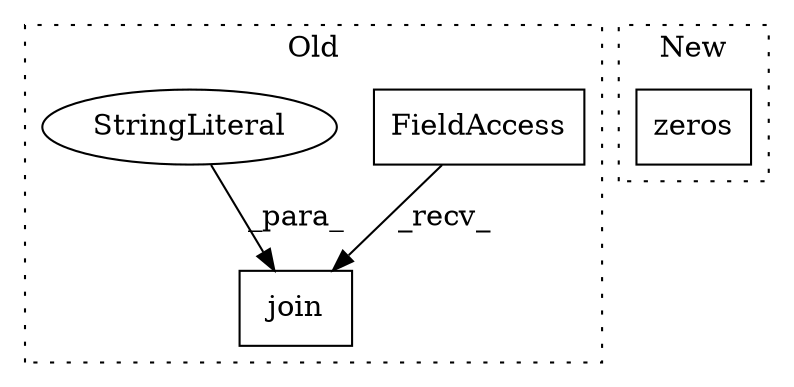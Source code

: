 digraph G {
subgraph cluster0 {
1 [label="join" a="32" s="2900,3006" l="5,1" shape="box"];
3 [label="FieldAccess" a="22" s="2892" l="7" shape="box"];
4 [label="StringLiteral" a="45" s="2949" l="4" shape="ellipse"];
label = "Old";
style="dotted";
}
subgraph cluster1 {
2 [label="zeros" a="32" s="3679,3728" l="6,1" shape="box"];
label = "New";
style="dotted";
}
3 -> 1 [label="_recv_"];
4 -> 1 [label="_para_"];
}